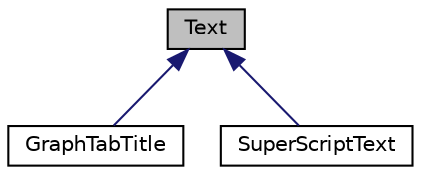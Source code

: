 digraph "Text"
{
 // LATEX_PDF_SIZE
  edge [fontname="Helvetica",fontsize="10",labelfontname="Helvetica",labelfontsize="10"];
  node [fontname="Helvetica",fontsize="10",shape=record];
  Node1 [label="Text",height=0.2,width=0.4,color="black", fillcolor="grey75", style="filled", fontcolor="black",tooltip=" "];
  Node1 -> Node2 [dir="back",color="midnightblue",fontsize="10",style="solid"];
  Node2 [label="GraphTabTitle",height=0.2,width=0.4,color="black", fillcolor="white", style="filled",URL="$classGraphTabTitle.html",tooltip=" "];
  Node1 -> Node3 [dir="back",color="midnightblue",fontsize="10",style="solid"];
  Node3 [label="SuperScriptText",height=0.2,width=0.4,color="black", fillcolor="white", style="filled",URL="$classSuperScriptText.html",tooltip=" "];
}
